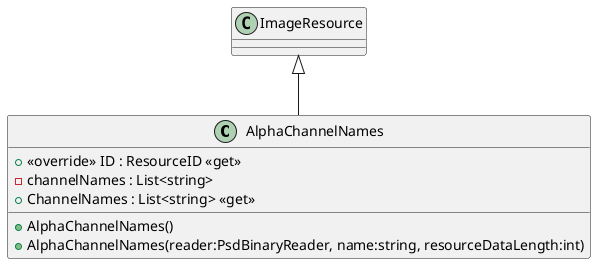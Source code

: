 @startuml
class AlphaChannelNames {
    + <<override>> ID : ResourceID <<get>>
    - channelNames : List<string>
    + ChannelNames : List<string> <<get>>
    + AlphaChannelNames()
    + AlphaChannelNames(reader:PsdBinaryReader, name:string, resourceDataLength:int)
}
ImageResource <|-- AlphaChannelNames
@enduml
